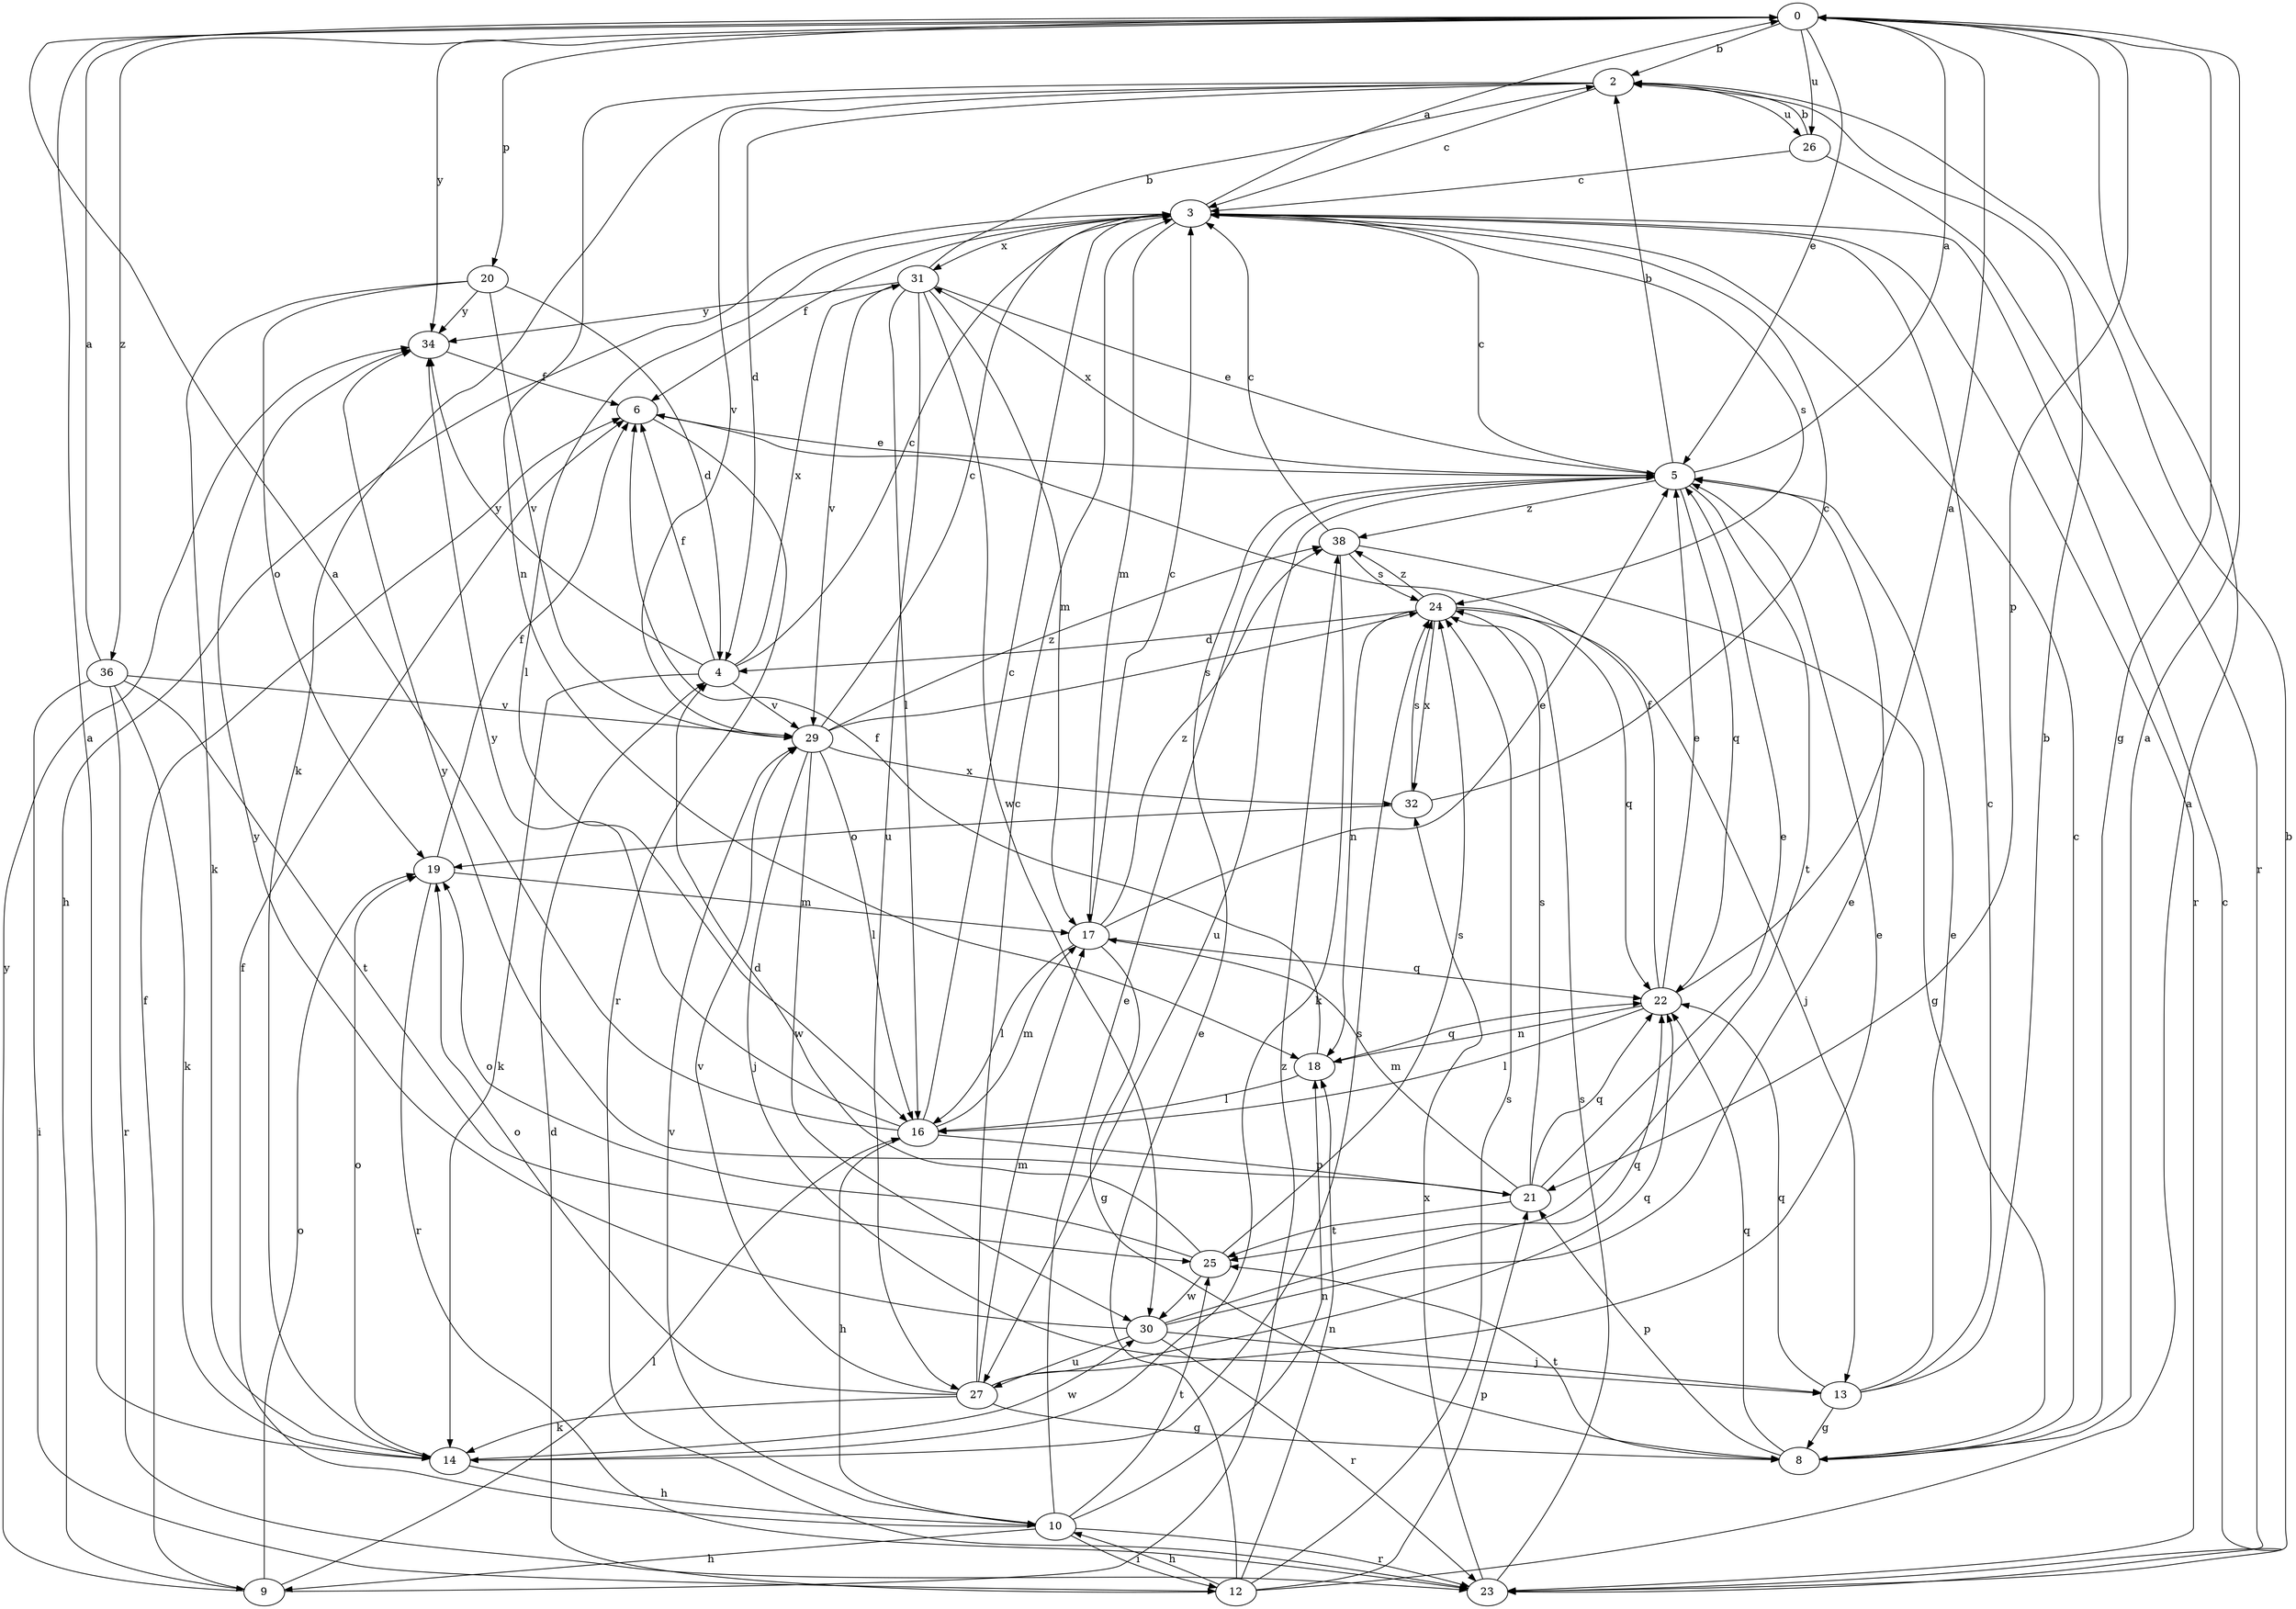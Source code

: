 strict digraph  {
0;
2;
3;
4;
5;
6;
8;
9;
10;
12;
13;
14;
16;
17;
18;
19;
20;
21;
22;
23;
24;
25;
26;
27;
29;
30;
31;
32;
34;
36;
38;
0 -> 2  [label=b];
0 -> 5  [label=e];
0 -> 8  [label=g];
0 -> 20  [label=p];
0 -> 21  [label=p];
0 -> 26  [label=u];
0 -> 34  [label=y];
0 -> 36  [label=z];
2 -> 3  [label=c];
2 -> 4  [label=d];
2 -> 14  [label=k];
2 -> 18  [label=n];
2 -> 26  [label=u];
2 -> 29  [label=v];
3 -> 0  [label=a];
3 -> 6  [label=f];
3 -> 9  [label=h];
3 -> 16  [label=l];
3 -> 17  [label=m];
3 -> 23  [label=r];
3 -> 24  [label=s];
3 -> 31  [label=x];
4 -> 3  [label=c];
4 -> 6  [label=f];
4 -> 14  [label=k];
4 -> 29  [label=v];
4 -> 31  [label=x];
4 -> 34  [label=y];
5 -> 0  [label=a];
5 -> 2  [label=b];
5 -> 3  [label=c];
5 -> 22  [label=q];
5 -> 25  [label=t];
5 -> 27  [label=u];
5 -> 31  [label=x];
5 -> 38  [label=z];
6 -> 5  [label=e];
6 -> 23  [label=r];
8 -> 0  [label=a];
8 -> 3  [label=c];
8 -> 21  [label=p];
8 -> 22  [label=q];
8 -> 25  [label=t];
9 -> 6  [label=f];
9 -> 16  [label=l];
9 -> 19  [label=o];
9 -> 34  [label=y];
9 -> 38  [label=z];
10 -> 5  [label=e];
10 -> 6  [label=f];
10 -> 9  [label=h];
10 -> 12  [label=i];
10 -> 18  [label=n];
10 -> 23  [label=r];
10 -> 25  [label=t];
10 -> 29  [label=v];
12 -> 0  [label=a];
12 -> 4  [label=d];
12 -> 5  [label=e];
12 -> 10  [label=h];
12 -> 18  [label=n];
12 -> 21  [label=p];
12 -> 24  [label=s];
13 -> 2  [label=b];
13 -> 3  [label=c];
13 -> 5  [label=e];
13 -> 8  [label=g];
13 -> 22  [label=q];
14 -> 0  [label=a];
14 -> 10  [label=h];
14 -> 19  [label=o];
14 -> 24  [label=s];
14 -> 30  [label=w];
16 -> 0  [label=a];
16 -> 3  [label=c];
16 -> 10  [label=h];
16 -> 17  [label=m];
16 -> 21  [label=p];
16 -> 34  [label=y];
17 -> 3  [label=c];
17 -> 5  [label=e];
17 -> 8  [label=g];
17 -> 16  [label=l];
17 -> 22  [label=q];
17 -> 38  [label=z];
18 -> 6  [label=f];
18 -> 16  [label=l];
18 -> 22  [label=q];
19 -> 6  [label=f];
19 -> 17  [label=m];
19 -> 23  [label=r];
20 -> 4  [label=d];
20 -> 14  [label=k];
20 -> 19  [label=o];
20 -> 29  [label=v];
20 -> 34  [label=y];
21 -> 5  [label=e];
21 -> 17  [label=m];
21 -> 22  [label=q];
21 -> 24  [label=s];
21 -> 25  [label=t];
21 -> 34  [label=y];
22 -> 0  [label=a];
22 -> 5  [label=e];
22 -> 6  [label=f];
22 -> 16  [label=l];
22 -> 18  [label=n];
23 -> 2  [label=b];
23 -> 3  [label=c];
23 -> 24  [label=s];
23 -> 32  [label=x];
24 -> 4  [label=d];
24 -> 13  [label=j];
24 -> 18  [label=n];
24 -> 22  [label=q];
24 -> 32  [label=x];
24 -> 38  [label=z];
25 -> 4  [label=d];
25 -> 19  [label=o];
25 -> 24  [label=s];
25 -> 30  [label=w];
26 -> 2  [label=b];
26 -> 3  [label=c];
26 -> 23  [label=r];
27 -> 3  [label=c];
27 -> 5  [label=e];
27 -> 8  [label=g];
27 -> 14  [label=k];
27 -> 17  [label=m];
27 -> 19  [label=o];
27 -> 22  [label=q];
27 -> 29  [label=v];
29 -> 3  [label=c];
29 -> 13  [label=j];
29 -> 16  [label=l];
29 -> 24  [label=s];
29 -> 30  [label=w];
29 -> 32  [label=x];
29 -> 38  [label=z];
30 -> 5  [label=e];
30 -> 13  [label=j];
30 -> 22  [label=q];
30 -> 23  [label=r];
30 -> 27  [label=u];
30 -> 34  [label=y];
31 -> 2  [label=b];
31 -> 5  [label=e];
31 -> 16  [label=l];
31 -> 17  [label=m];
31 -> 27  [label=u];
31 -> 29  [label=v];
31 -> 30  [label=w];
31 -> 34  [label=y];
32 -> 3  [label=c];
32 -> 19  [label=o];
32 -> 24  [label=s];
34 -> 6  [label=f];
36 -> 0  [label=a];
36 -> 12  [label=i];
36 -> 14  [label=k];
36 -> 23  [label=r];
36 -> 25  [label=t];
36 -> 29  [label=v];
38 -> 3  [label=c];
38 -> 8  [label=g];
38 -> 14  [label=k];
38 -> 24  [label=s];
}

